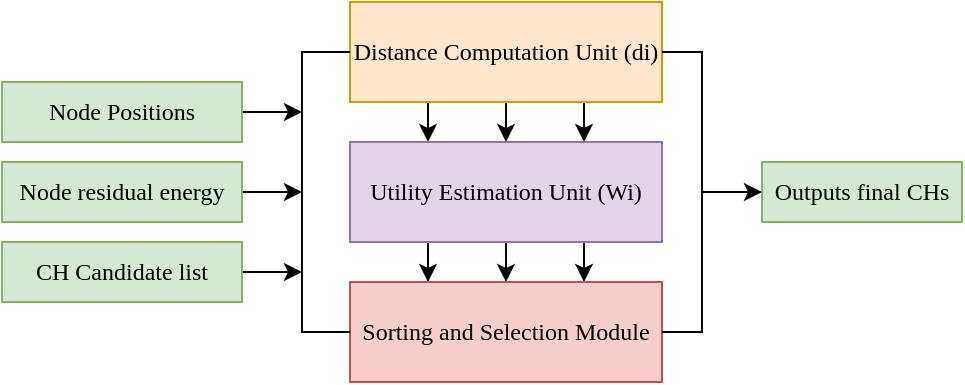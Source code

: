 <mxfile version="28.2.7">
  <diagram name="Page-1" id="yHaIOA6m1wzjR5EX6M-j">
    <mxGraphModel dx="872" dy="473" grid="1" gridSize="10" guides="1" tooltips="1" connect="1" arrows="1" fold="1" page="1" pageScale="1" pageWidth="827" pageHeight="1169" math="0" shadow="0">
      <root>
        <mxCell id="0" />
        <mxCell id="1" parent="0" />
        <mxCell id="7QIXPc_UWZDj6GZgOjWh-5" style="edgeStyle=orthogonalEdgeStyle;rounded=0;orthogonalLoop=1;jettySize=auto;html=1;exitX=0.5;exitY=1;exitDx=0;exitDy=0;entryX=0.5;entryY=0;entryDx=0;entryDy=0;" edge="1" parent="1" source="7QIXPc_UWZDj6GZgOjWh-1" target="7QIXPc_UWZDj6GZgOjWh-2">
          <mxGeometry relative="1" as="geometry" />
        </mxCell>
        <mxCell id="7QIXPc_UWZDj6GZgOjWh-6" style="edgeStyle=orthogonalEdgeStyle;rounded=0;orthogonalLoop=1;jettySize=auto;html=1;exitX=0.25;exitY=1;exitDx=0;exitDy=0;entryX=0.25;entryY=0;entryDx=0;entryDy=0;" edge="1" parent="1" source="7QIXPc_UWZDj6GZgOjWh-1" target="7QIXPc_UWZDj6GZgOjWh-2">
          <mxGeometry relative="1" as="geometry" />
        </mxCell>
        <mxCell id="7QIXPc_UWZDj6GZgOjWh-7" style="edgeStyle=orthogonalEdgeStyle;rounded=0;orthogonalLoop=1;jettySize=auto;html=1;exitX=0.75;exitY=1;exitDx=0;exitDy=0;entryX=0.75;entryY=0;entryDx=0;entryDy=0;" edge="1" parent="1" source="7QIXPc_UWZDj6GZgOjWh-1" target="7QIXPc_UWZDj6GZgOjWh-2">
          <mxGeometry relative="1" as="geometry" />
        </mxCell>
        <mxCell id="7QIXPc_UWZDj6GZgOjWh-1" value="&lt;font face=&quot;Times New Roman&quot;&gt;Distance Computation Unit (di)&lt;/font&gt;" style="rounded=0;whiteSpace=wrap;html=1;fillColor=#ffe6cc;strokeColor=#d79b00;" vertex="1" parent="1">
          <mxGeometry x="354" y="60" width="156" height="50" as="geometry" />
        </mxCell>
        <mxCell id="7QIXPc_UWZDj6GZgOjWh-8" style="edgeStyle=orthogonalEdgeStyle;rounded=0;orthogonalLoop=1;jettySize=auto;html=1;exitX=0.5;exitY=1;exitDx=0;exitDy=0;entryX=0.5;entryY=0;entryDx=0;entryDy=0;" edge="1" parent="1" source="7QIXPc_UWZDj6GZgOjWh-2" target="7QIXPc_UWZDj6GZgOjWh-4">
          <mxGeometry relative="1" as="geometry" />
        </mxCell>
        <mxCell id="7QIXPc_UWZDj6GZgOjWh-12" style="edgeStyle=orthogonalEdgeStyle;rounded=0;orthogonalLoop=1;jettySize=auto;html=1;exitX=0.75;exitY=1;exitDx=0;exitDy=0;entryX=0.75;entryY=0;entryDx=0;entryDy=0;" edge="1" parent="1" source="7QIXPc_UWZDj6GZgOjWh-2" target="7QIXPc_UWZDj6GZgOjWh-4">
          <mxGeometry relative="1" as="geometry" />
        </mxCell>
        <mxCell id="7QIXPc_UWZDj6GZgOjWh-13" style="edgeStyle=orthogonalEdgeStyle;rounded=0;orthogonalLoop=1;jettySize=auto;html=1;exitX=0.25;exitY=1;exitDx=0;exitDy=0;entryX=0.25;entryY=0;entryDx=0;entryDy=0;" edge="1" parent="1" source="7QIXPc_UWZDj6GZgOjWh-2" target="7QIXPc_UWZDj6GZgOjWh-4">
          <mxGeometry relative="1" as="geometry" />
        </mxCell>
        <mxCell id="7QIXPc_UWZDj6GZgOjWh-2" value="&lt;font face=&quot;Times New Roman&quot;&gt;Utility Estimation Unit&amp;nbsp;(Wi)&lt;/font&gt;" style="rounded=0;whiteSpace=wrap;html=1;fillColor=#e1d5e7;strokeColor=#9673a6;" vertex="1" parent="1">
          <mxGeometry x="354" y="130" width="156" height="50" as="geometry" />
        </mxCell>
        <mxCell id="7QIXPc_UWZDj6GZgOjWh-4" value="&lt;font face=&quot;Times New Roman&quot;&gt;Sorting and Selection Module&lt;/font&gt;" style="rounded=0;whiteSpace=wrap;html=1;fillColor=#f8cecc;strokeColor=#b85450;" vertex="1" parent="1">
          <mxGeometry x="354" y="200" width="156" height="50" as="geometry" />
        </mxCell>
        <mxCell id="7QIXPc_UWZDj6GZgOjWh-22" value="" style="endArrow=none;html=1;rounded=0;entryX=0;entryY=0.5;entryDx=0;entryDy=0;exitX=0;exitY=0.5;exitDx=0;exitDy=0;" edge="1" parent="1" source="7QIXPc_UWZDj6GZgOjWh-4" target="7QIXPc_UWZDj6GZgOjWh-1">
          <mxGeometry width="50" height="50" relative="1" as="geometry">
            <mxPoint x="390" y="270" as="sourcePoint" />
            <mxPoint x="440" y="220" as="targetPoint" />
            <Array as="points">
              <mxPoint x="330" y="225" />
              <mxPoint x="330" y="160" />
              <mxPoint x="330" y="85" />
            </Array>
          </mxGeometry>
        </mxCell>
        <mxCell id="7QIXPc_UWZDj6GZgOjWh-28" style="edgeStyle=orthogonalEdgeStyle;rounded=0;orthogonalLoop=1;jettySize=auto;html=1;exitX=1;exitY=0.5;exitDx=0;exitDy=0;" edge="1" parent="1" source="7QIXPc_UWZDj6GZgOjWh-24">
          <mxGeometry relative="1" as="geometry">
            <mxPoint x="330" y="115" as="targetPoint" />
          </mxGeometry>
        </mxCell>
        <mxCell id="7QIXPc_UWZDj6GZgOjWh-24" value="&lt;font face=&quot;Times New Roman&quot;&gt;Node Positions&lt;/font&gt;" style="rounded=0;whiteSpace=wrap;html=1;fillColor=#d5e8d4;strokeColor=#82b366;" vertex="1" parent="1">
          <mxGeometry x="180" y="100" width="120" height="30" as="geometry" />
        </mxCell>
        <mxCell id="7QIXPc_UWZDj6GZgOjWh-29" style="edgeStyle=orthogonalEdgeStyle;rounded=0;orthogonalLoop=1;jettySize=auto;html=1;exitX=1;exitY=0.5;exitDx=0;exitDy=0;" edge="1" parent="1" source="7QIXPc_UWZDj6GZgOjWh-26">
          <mxGeometry relative="1" as="geometry">
            <mxPoint x="330" y="155" as="targetPoint" />
          </mxGeometry>
        </mxCell>
        <mxCell id="7QIXPc_UWZDj6GZgOjWh-26" value="&lt;font face=&quot;Times New Roman&quot;&gt;Node residual energy&lt;/font&gt;" style="rounded=0;whiteSpace=wrap;html=1;fillColor=#d5e8d4;strokeColor=#82b366;" vertex="1" parent="1">
          <mxGeometry x="180" y="140" width="120" height="30" as="geometry" />
        </mxCell>
        <mxCell id="7QIXPc_UWZDj6GZgOjWh-30" style="edgeStyle=orthogonalEdgeStyle;rounded=0;orthogonalLoop=1;jettySize=auto;html=1;exitX=1;exitY=0.5;exitDx=0;exitDy=0;" edge="1" parent="1" source="7QIXPc_UWZDj6GZgOjWh-27">
          <mxGeometry relative="1" as="geometry">
            <mxPoint x="330" y="195" as="targetPoint" />
          </mxGeometry>
        </mxCell>
        <mxCell id="7QIXPc_UWZDj6GZgOjWh-27" value="&lt;font face=&quot;Times New Roman&quot;&gt;CH Candidate list&lt;/font&gt;" style="rounded=0;whiteSpace=wrap;html=1;fillColor=#d5e8d4;strokeColor=#82b366;" vertex="1" parent="1">
          <mxGeometry x="180" y="180" width="120" height="30" as="geometry" />
        </mxCell>
        <mxCell id="7QIXPc_UWZDj6GZgOjWh-31" value="" style="endArrow=none;html=1;rounded=0;entryX=1;entryY=0.5;entryDx=0;entryDy=0;exitX=1;exitY=0.5;exitDx=0;exitDy=0;" edge="1" parent="1" source="7QIXPc_UWZDj6GZgOjWh-4" target="7QIXPc_UWZDj6GZgOjWh-1">
          <mxGeometry width="50" height="50" relative="1" as="geometry">
            <mxPoint x="554" y="220" as="sourcePoint" />
            <mxPoint x="554" y="80" as="targetPoint" />
            <Array as="points">
              <mxPoint x="530" y="225" />
              <mxPoint x="530" y="155" />
              <mxPoint x="530" y="85" />
            </Array>
          </mxGeometry>
        </mxCell>
        <mxCell id="7QIXPc_UWZDj6GZgOjWh-32" value="&lt;font face=&quot;Times New Roman&quot;&gt;Outputs final CHs&lt;/font&gt;" style="rounded=0;whiteSpace=wrap;html=1;fillColor=#d5e8d4;strokeColor=#82b366;" vertex="1" parent="1">
          <mxGeometry x="560" y="140" width="100" height="30" as="geometry" />
        </mxCell>
        <mxCell id="7QIXPc_UWZDj6GZgOjWh-33" value="" style="endArrow=classic;html=1;rounded=0;entryX=0;entryY=0.5;entryDx=0;entryDy=0;" edge="1" parent="1" target="7QIXPc_UWZDj6GZgOjWh-32">
          <mxGeometry width="50" height="50" relative="1" as="geometry">
            <mxPoint x="530" y="155" as="sourcePoint" />
            <mxPoint x="440" y="220" as="targetPoint" />
          </mxGeometry>
        </mxCell>
      </root>
    </mxGraphModel>
  </diagram>
</mxfile>
